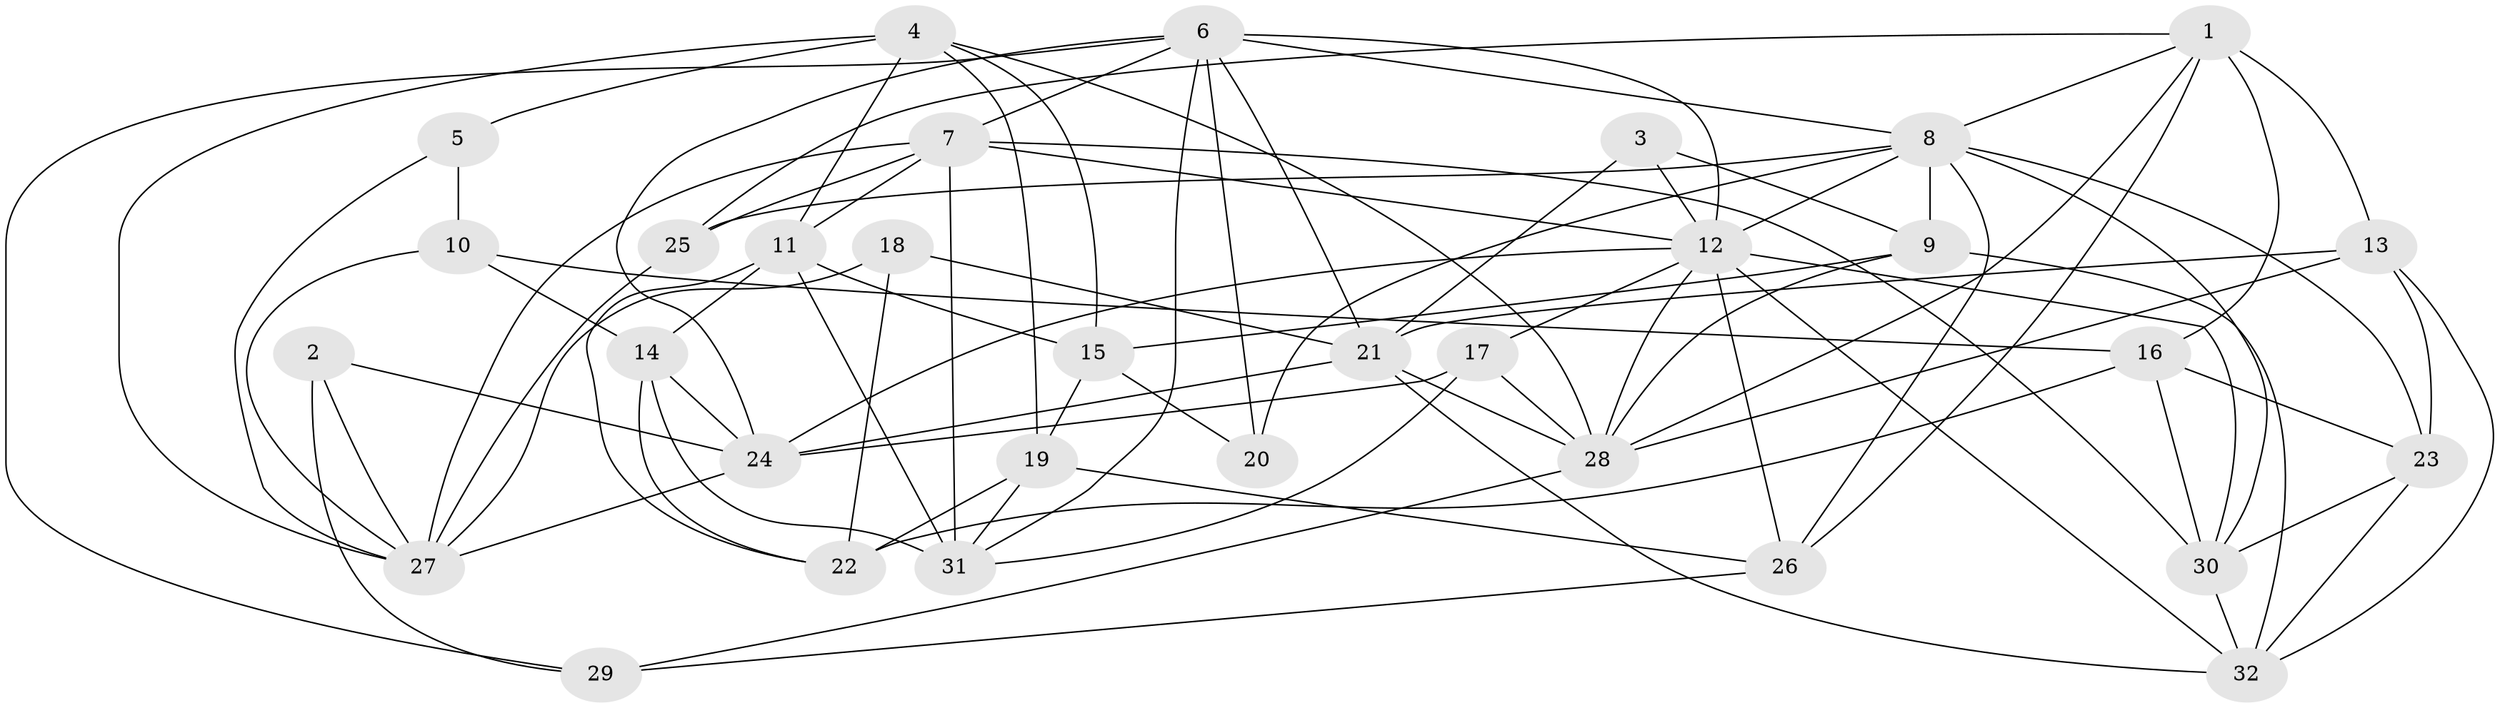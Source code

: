 // original degree distribution, {3: 0.3125, 5: 0.125, 6: 0.109375, 2: 0.109375, 7: 0.0625, 4: 0.28125}
// Generated by graph-tools (version 1.1) at 2025/37/03/04/25 23:37:11]
// undirected, 32 vertices, 88 edges
graph export_dot {
  node [color=gray90,style=filled];
  1;
  2;
  3;
  4;
  5;
  6;
  7;
  8;
  9;
  10;
  11;
  12;
  13;
  14;
  15;
  16;
  17;
  18;
  19;
  20;
  21;
  22;
  23;
  24;
  25;
  26;
  27;
  28;
  29;
  30;
  31;
  32;
  1 -- 8 [weight=1.0];
  1 -- 13 [weight=1.0];
  1 -- 16 [weight=1.0];
  1 -- 25 [weight=1.0];
  1 -- 26 [weight=1.0];
  1 -- 28 [weight=1.0];
  2 -- 24 [weight=1.0];
  2 -- 27 [weight=1.0];
  2 -- 29 [weight=1.0];
  3 -- 9 [weight=1.0];
  3 -- 12 [weight=1.0];
  3 -- 21 [weight=1.0];
  4 -- 5 [weight=1.0];
  4 -- 11 [weight=1.0];
  4 -- 15 [weight=1.0];
  4 -- 19 [weight=1.0];
  4 -- 27 [weight=1.0];
  4 -- 28 [weight=1.0];
  5 -- 10 [weight=1.0];
  5 -- 27 [weight=1.0];
  6 -- 7 [weight=1.0];
  6 -- 8 [weight=1.0];
  6 -- 12 [weight=1.0];
  6 -- 20 [weight=1.0];
  6 -- 21 [weight=1.0];
  6 -- 24 [weight=1.0];
  6 -- 29 [weight=1.0];
  6 -- 31 [weight=1.0];
  7 -- 11 [weight=1.0];
  7 -- 12 [weight=1.0];
  7 -- 25 [weight=1.0];
  7 -- 27 [weight=1.0];
  7 -- 30 [weight=2.0];
  7 -- 31 [weight=1.0];
  8 -- 9 [weight=1.0];
  8 -- 12 [weight=1.0];
  8 -- 20 [weight=1.0];
  8 -- 23 [weight=1.0];
  8 -- 25 [weight=1.0];
  8 -- 26 [weight=1.0];
  8 -- 30 [weight=1.0];
  9 -- 15 [weight=1.0];
  9 -- 28 [weight=1.0];
  9 -- 32 [weight=1.0];
  10 -- 14 [weight=2.0];
  10 -- 16 [weight=2.0];
  10 -- 27 [weight=1.0];
  11 -- 14 [weight=1.0];
  11 -- 15 [weight=1.0];
  11 -- 22 [weight=1.0];
  11 -- 31 [weight=2.0];
  12 -- 17 [weight=1.0];
  12 -- 24 [weight=1.0];
  12 -- 26 [weight=1.0];
  12 -- 28 [weight=1.0];
  12 -- 30 [weight=1.0];
  12 -- 32 [weight=1.0];
  13 -- 21 [weight=1.0];
  13 -- 23 [weight=1.0];
  13 -- 28 [weight=1.0];
  13 -- 32 [weight=1.0];
  14 -- 22 [weight=1.0];
  14 -- 24 [weight=1.0];
  14 -- 31 [weight=1.0];
  15 -- 19 [weight=1.0];
  15 -- 20 [weight=1.0];
  16 -- 22 [weight=2.0];
  16 -- 23 [weight=1.0];
  16 -- 30 [weight=1.0];
  17 -- 24 [weight=1.0];
  17 -- 28 [weight=1.0];
  17 -- 31 [weight=1.0];
  18 -- 21 [weight=1.0];
  18 -- 22 [weight=1.0];
  18 -- 27 [weight=2.0];
  19 -- 22 [weight=1.0];
  19 -- 26 [weight=1.0];
  19 -- 31 [weight=1.0];
  21 -- 24 [weight=1.0];
  21 -- 28 [weight=1.0];
  21 -- 32 [weight=1.0];
  23 -- 30 [weight=1.0];
  23 -- 32 [weight=1.0];
  24 -- 27 [weight=1.0];
  25 -- 27 [weight=2.0];
  26 -- 29 [weight=1.0];
  28 -- 29 [weight=1.0];
  30 -- 32 [weight=1.0];
}
